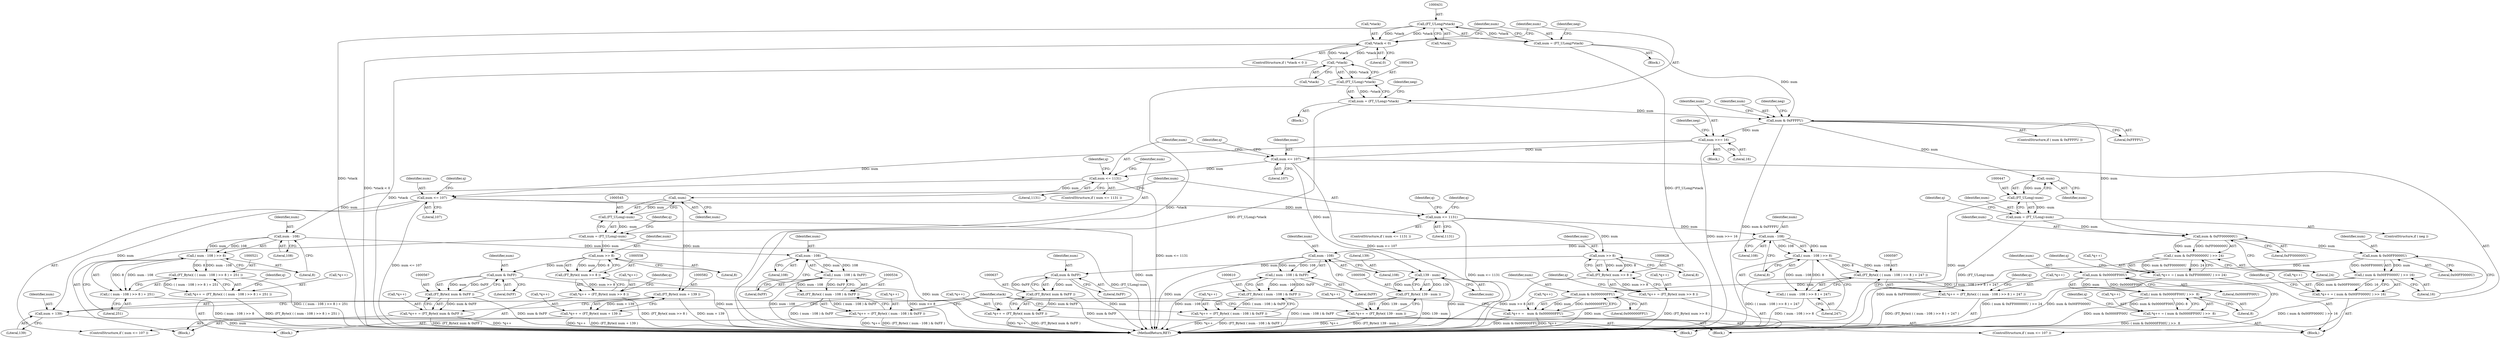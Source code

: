 digraph "0_savannah_beecf80a6deecbaf5d264d4f864451bde4fe98b8@pointer" {
"1000430" [label="(Call,(FT_ULong)*stack)"];
"1000411" [label="(Call,*stack < 0)"];
"1000430" [label="(Call,(FT_ULong)*stack)"];
"1000420" [label="(Call,-*stack)"];
"1000418" [label="(Call,(FT_ULong)-*stack)"];
"1000416" [label="(Call,num = (FT_ULong)-*stack)"];
"1000438" [label="(Call,num & 0xFFFFU)"];
"1000448" [label="(Call,-num)"];
"1000446" [label="(Call,(FT_ULong)-num)"];
"1000444" [label="(Call,num = (FT_ULong)-num)"];
"1000460" [label="(Call,num & 0xFF000000U)"];
"1000459" [label="(Call,( num & 0xFF000000U ) >> 24)"];
"1000455" [label="(Call,*q++ = ( num & 0xFF000000U ) >> 24)"];
"1000469" [label="(Call,num & 0x00FF0000U)"];
"1000468" [label="(Call,( num & 0x00FF0000U ) >> 16)"];
"1000464" [label="(Call,*q++ = ( num & 0x00FF0000U ) >> 16)"];
"1000478" [label="(Call,num & 0x0000FF00U)"];
"1000477" [label="(Call,( num & 0x0000FF00U ) >>  8)"];
"1000473" [label="(Call,*q++ = ( num & 0x0000FF00U ) >>  8)"];
"1000486" [label="(Call,num & 0x000000FFU)"];
"1000482" [label="(Call,*q++ =   num & 0x000000FFU)"];
"1000491" [label="(Call,num >>= 16)"];
"1000498" [label="(Call,num <= 107)"];
"1000507" [label="(Call,139 - num)"];
"1000505" [label="(Call,(FT_Byte)( 139 - num ))"];
"1000501" [label="(Call,*q++ = (FT_Byte)( 139 - num ))"];
"1000512" [label="(Call,num <= 1131)"];
"1000524" [label="(Call,num - 108)"];
"1000523" [label="(Call,( num - 108 ) >> 8)"];
"1000520" [label="(Call,(FT_Byte)( ( ( num - 108 ) >> 8 ) + 251 ))"];
"1000516" [label="(Call,*q++ = (FT_Byte)( ( ( num - 108 ) >> 8 ) + 251 ))"];
"1000522" [label="(Call,( ( num - 108 ) >> 8 ) + 251)"];
"1000536" [label="(Call,num - 108)"];
"1000535" [label="(Call,( num - 108 ) & 0xFF)"];
"1000533" [label="(Call,(FT_Byte)( ( num - 108 ) & 0xFF ))"];
"1000529" [label="(Call,*q++ = (FT_Byte)( ( num - 108 ) & 0xFF ))"];
"1000546" [label="(Call,-num)"];
"1000544" [label="(Call,(FT_ULong)-num)"];
"1000542" [label="(Call,num = (FT_ULong)-num)"];
"1000559" [label="(Call,num >> 8)"];
"1000557" [label="(Call,(FT_Byte)( num >> 8 ))"];
"1000553" [label="(Call,*q++ = (FT_Byte)( num >> 8 ))"];
"1000568" [label="(Call,num & 0xFF)"];
"1000566" [label="(Call,(FT_Byte)( num & 0xFF ))"];
"1000562" [label="(Call,*q++ = (FT_Byte)( num & 0xFF ))"];
"1000574" [label="(Call,num <= 107)"];
"1000581" [label="(Call,(FT_Byte)( num + 139 ))"];
"1000577" [label="(Call,*q++ = (FT_Byte)( num + 139 ))"];
"1000583" [label="(Call,num + 139)"];
"1000588" [label="(Call,num <= 1131)"];
"1000600" [label="(Call,num - 108)"];
"1000599" [label="(Call,( num - 108 ) >> 8)"];
"1000596" [label="(Call,(FT_Byte)( ( ( num - 108 ) >> 8 ) + 247 ))"];
"1000592" [label="(Call,*q++ = (FT_Byte)( ( ( num - 108 ) >> 8 ) + 247 ))"];
"1000598" [label="(Call,( ( num - 108 ) >> 8 ) + 247)"];
"1000612" [label="(Call,num - 108)"];
"1000611" [label="(Call,( num - 108 ) & 0xFF)"];
"1000609" [label="(Call,(FT_Byte)( ( num - 108 ) & 0xFF ))"];
"1000605" [label="(Call,*q++ = (FT_Byte)( ( num - 108 ) & 0xFF ))"];
"1000629" [label="(Call,num >> 8)"];
"1000627" [label="(Call,(FT_Byte)( num >> 8 ))"];
"1000623" [label="(Call,*q++ = (FT_Byte)( num >> 8 ))"];
"1000638" [label="(Call,num & 0xFF)"];
"1000636" [label="(Call,(FT_Byte)( num & 0xFF ))"];
"1000632" [label="(Call,*q++ = (FT_Byte)( num & 0xFF ))"];
"1000428" [label="(Call,num = (FT_ULong)*stack)"];
"1000561" [label="(Literal,8)"];
"1000519" [label="(Identifier,q)"];
"1000482" [label="(Call,*q++ =   num & 0x000000FFU)"];
"1000453" [label="(Identifier,q)"];
"1000515" [label="(Block,)"];
"1000477" [label="(Call,( num & 0x0000FF00U ) >>  8)"];
"1000509" [label="(Identifier,num)"];
"1000464" [label="(Call,*q++ = ( num & 0x00FF0000U ) >> 16)"];
"1000469" [label="(Call,num & 0x00FF0000U)"];
"1000547" [label="(Identifier,num)"];
"1000533" [label="(Call,(FT_Byte)( ( num - 108 ) & 0xFF ))"];
"1000595" [label="(Identifier,q)"];
"1000449" [label="(Identifier,num)"];
"1000590" [label="(Literal,1131)"];
"1000551" [label="(Identifier,q)"];
"1000526" [label="(Literal,108)"];
"1000514" [label="(Literal,1131)"];
"1000500" [label="(Literal,107)"];
"1000528" [label="(Literal,251)"];
"1000573" [label="(ControlStructure,if ( num <= 107 ))"];
"1000487" [label="(Identifier,num)"];
"1000495" [label="(Identifier,neg)"];
"1000568" [label="(Call,num & 0xFF)"];
"1000635" [label="(Identifier,q)"];
"1000485" [label="(Identifier,q)"];
"1000577" [label="(Call,*q++ = (FT_Byte)( num + 139 ))"];
"1000492" [label="(Identifier,num)"];
"1000470" [label="(Identifier,num)"];
"1000505" [label="(Call,(FT_Byte)( 139 - num ))"];
"1000532" [label="(Identifier,q)"];
"1000415" [label="(Block,)"];
"1000601" [label="(Identifier,num)"];
"1000444" [label="(Call,num = (FT_ULong)-num)"];
"1000491" [label="(Call,num >>= 16)"];
"1000608" [label="(Identifier,q)"];
"1000517" [label="(Call,*q++)"];
"1000614" [label="(Literal,108)"];
"1000615" [label="(Literal,0xFF)"];
"1000632" [label="(Call,*q++ = (FT_Byte)( num & 0xFF ))"];
"1000542" [label="(Call,num = (FT_ULong)-num)"];
"1000591" [label="(Block,)"];
"1000418" [label="(Call,(FT_ULong)-*stack)"];
"1000479" [label="(Identifier,num)"];
"1000437" [label="(ControlStructure,if ( num & 0xFFFFU ))"];
"1000605" [label="(Call,*q++ = (FT_Byte)( ( num - 108 ) & 0xFF ))"];
"1000504" [label="(Identifier,q)"];
"1000502" [label="(Call,*q++)"];
"1000530" [label="(Call,*q++)"];
"1000455" [label="(Call,*q++ = ( num & 0xFF000000U ) >> 24)"];
"1000513" [label="(Identifier,num)"];
"1000611" [label="(Call,( num - 108 ) & 0xFF)"];
"1000583" [label="(Call,num + 139)"];
"1000461" [label="(Identifier,num)"];
"1000421" [label="(Call,*stack)"];
"1000435" [label="(Identifier,neg)"];
"1000587" [label="(ControlStructure,if ( num <= 1131 ))"];
"1000478" [label="(Call,num & 0x0000FF00U)"];
"1000630" [label="(Identifier,num)"];
"1000498" [label="(Call,num <= 107)"];
"1000565" [label="(Identifier,q)"];
"1000569" [label="(Identifier,num)"];
"1000640" [label="(Literal,0xFF)"];
"1000603" [label="(Literal,8)"];
"1000639" [label="(Identifier,num)"];
"1000432" [label="(Call,*stack)"];
"1000428" [label="(Call,num = (FT_ULong)*stack)"];
"1000536" [label="(Call,num - 108)"];
"1000541" [label="(Block,)"];
"1000623" [label="(Call,*q++ = (FT_Byte)( num >> 8 ))"];
"1000483" [label="(Call,*q++)"];
"1001026" [label="(MethodReturn,RET)"];
"1000459" [label="(Call,( num & 0xFF000000U ) >> 24)"];
"1000575" [label="(Identifier,num)"];
"1000581" [label="(Call,(FT_Byte)( num + 139 ))"];
"1000636" [label="(Call,(FT_Byte)( num & 0xFF ))"];
"1000493" [label="(Literal,16)"];
"1000546" [label="(Call,-num)"];
"1000481" [label="(Literal,8)"];
"1000499" [label="(Identifier,num)"];
"1000633" [label="(Call,*q++)"];
"1000535" [label="(Call,( num - 108 ) & 0xFF)"];
"1000617" [label="(Block,)"];
"1000642" [label="(Identifier,stack)"];
"1000593" [label="(Call,*q++)"];
"1000613" [label="(Identifier,num)"];
"1000589" [label="(Identifier,num)"];
"1000430" [label="(Call,(FT_ULong)*stack)"];
"1000474" [label="(Call,*q++)"];
"1000448" [label="(Call,-num)"];
"1000438" [label="(Call,num & 0xFFFFU)"];
"1000446" [label="(Call,(FT_ULong)-num)"];
"1000488" [label="(Literal,0x000000FFU)"];
"1000417" [label="(Identifier,num)"];
"1000559" [label="(Call,num >> 8)"];
"1000497" [label="(ControlStructure,if ( num <= 107 ))"];
"1000529" [label="(Call,*q++ = (FT_Byte)( ( num - 108 ) & 0xFF ))"];
"1000580" [label="(Identifier,q)"];
"1000463" [label="(Literal,24)"];
"1000439" [label="(Identifier,num)"];
"1000443" [label="(Identifier,neg)"];
"1000507" [label="(Call,139 - num)"];
"1000486" [label="(Call,num & 0x000000FFU)"];
"1000537" [label="(Identifier,num)"];
"1000631" [label="(Literal,8)"];
"1000599" [label="(Call,( num - 108 ) >> 8)"];
"1000585" [label="(Literal,139)"];
"1000578" [label="(Call,*q++)"];
"1000588" [label="(Call,num <= 1131)"];
"1000570" [label="(Literal,0xFF)"];
"1000511" [label="(ControlStructure,if ( num <= 1131 ))"];
"1000520" [label="(Call,(FT_Byte)( ( ( num - 108 ) >> 8 ) + 251 ))"];
"1000629" [label="(Call,num >> 8)"];
"1000516" [label="(Call,*q++ = (FT_Byte)( ( ( num - 108 ) >> 8 ) + 251 ))"];
"1000411" [label="(Call,*stack < 0)"];
"1000627" [label="(Call,(FT_Byte)( num >> 8 ))"];
"1000442" [label="(ControlStructure,if ( neg ))"];
"1000501" [label="(Call,*q++ = (FT_Byte)( 139 - num ))"];
"1000576" [label="(Literal,107)"];
"1000609" [label="(Call,(FT_Byte)( ( num - 108 ) & 0xFF ))"];
"1000574" [label="(Call,num <= 107)"];
"1000462" [label="(Literal,0xFF000000U)"];
"1000584" [label="(Identifier,num)"];
"1000429" [label="(Identifier,num)"];
"1000624" [label="(Call,*q++)"];
"1000460" [label="(Call,num & 0xFF000000U)"];
"1000468" [label="(Call,( num & 0x00FF0000U ) >> 16)"];
"1000420" [label="(Call,-*stack)"];
"1000456" [label="(Call,*q++)"];
"1000471" [label="(Literal,0x00FF0000U)"];
"1000476" [label="(Identifier,q)"];
"1000563" [label="(Call,*q++)"];
"1000638" [label="(Call,num & 0xFF)"];
"1000539" [label="(Literal,0xFF)"];
"1000600" [label="(Call,num - 108)"];
"1000410" [label="(ControlStructure,if ( *stack < 0 ))"];
"1000465" [label="(Call,*q++)"];
"1000602" [label="(Literal,108)"];
"1000557" [label="(Call,(FT_Byte)( num >> 8 ))"];
"1000525" [label="(Identifier,num)"];
"1000554" [label="(Call,*q++)"];
"1000604" [label="(Literal,247)"];
"1000560" [label="(Identifier,num)"];
"1000440" [label="(Literal,0xFFFFU)"];
"1000512" [label="(Call,num <= 1131)"];
"1000480" [label="(Literal,0x0000FF00U)"];
"1000527" [label="(Literal,8)"];
"1000424" [label="(Identifier,neg)"];
"1000427" [label="(Block,)"];
"1000553" [label="(Call,*q++ = (FT_Byte)( num >> 8 ))"];
"1000522" [label="(Call,( ( num - 108 ) >> 8 ) + 251)"];
"1000441" [label="(Block,)"];
"1000621" [label="(Identifier,q)"];
"1000562" [label="(Call,*q++ = (FT_Byte)( num & 0xFF ))"];
"1000566" [label="(Call,(FT_Byte)( num & 0xFF ))"];
"1000524" [label="(Call,num - 108)"];
"1000467" [label="(Identifier,q)"];
"1000598" [label="(Call,( ( num - 108 ) >> 8 ) + 247)"];
"1000544" [label="(Call,(FT_ULong)-num)"];
"1000592" [label="(Call,*q++ = (FT_Byte)( ( ( num - 108 ) >> 8 ) + 247 ))"];
"1000606" [label="(Call,*q++)"];
"1000472" [label="(Literal,16)"];
"1000445" [label="(Identifier,num)"];
"1000538" [label="(Literal,108)"];
"1000414" [label="(Literal,0)"];
"1000543" [label="(Identifier,num)"];
"1000596" [label="(Call,(FT_Byte)( ( ( num - 108 ) >> 8 ) + 247 ))"];
"1000612" [label="(Call,num - 108)"];
"1000508" [label="(Literal,139)"];
"1000523" [label="(Call,( num - 108 ) >> 8)"];
"1000416" [label="(Call,num = (FT_ULong)-*stack)"];
"1000412" [label="(Call,*stack)"];
"1000473" [label="(Call,*q++ = ( num & 0x0000FF00U ) >>  8)"];
"1000490" [label="(Block,)"];
"1000430" -> "1000428"  [label="AST: "];
"1000430" -> "1000432"  [label="CFG: "];
"1000431" -> "1000430"  [label="AST: "];
"1000432" -> "1000430"  [label="AST: "];
"1000428" -> "1000430"  [label="CFG: "];
"1000430" -> "1001026"  [label="DDG: *stack"];
"1000430" -> "1000411"  [label="DDG: *stack"];
"1000430" -> "1000428"  [label="DDG: *stack"];
"1000411" -> "1000430"  [label="DDG: *stack"];
"1000411" -> "1000410"  [label="AST: "];
"1000411" -> "1000414"  [label="CFG: "];
"1000412" -> "1000411"  [label="AST: "];
"1000414" -> "1000411"  [label="AST: "];
"1000417" -> "1000411"  [label="CFG: "];
"1000429" -> "1000411"  [label="CFG: "];
"1000411" -> "1001026"  [label="DDG: *stack < 0"];
"1000420" -> "1000411"  [label="DDG: *stack"];
"1000411" -> "1000420"  [label="DDG: *stack"];
"1000420" -> "1000418"  [label="AST: "];
"1000420" -> "1000421"  [label="CFG: "];
"1000421" -> "1000420"  [label="AST: "];
"1000418" -> "1000420"  [label="CFG: "];
"1000420" -> "1001026"  [label="DDG: *stack"];
"1000420" -> "1000418"  [label="DDG: *stack"];
"1000418" -> "1000416"  [label="AST: "];
"1000419" -> "1000418"  [label="AST: "];
"1000416" -> "1000418"  [label="CFG: "];
"1000418" -> "1001026"  [label="DDG: -*stack"];
"1000418" -> "1000416"  [label="DDG: -*stack"];
"1000416" -> "1000415"  [label="AST: "];
"1000417" -> "1000416"  [label="AST: "];
"1000424" -> "1000416"  [label="CFG: "];
"1000416" -> "1001026"  [label="DDG: (FT_ULong)-*stack"];
"1000416" -> "1000438"  [label="DDG: num"];
"1000438" -> "1000437"  [label="AST: "];
"1000438" -> "1000440"  [label="CFG: "];
"1000439" -> "1000438"  [label="AST: "];
"1000440" -> "1000438"  [label="AST: "];
"1000443" -> "1000438"  [label="CFG: "];
"1000492" -> "1000438"  [label="CFG: "];
"1000438" -> "1001026"  [label="DDG: num & 0xFFFFU"];
"1000428" -> "1000438"  [label="DDG: num"];
"1000438" -> "1000448"  [label="DDG: num"];
"1000438" -> "1000460"  [label="DDG: num"];
"1000438" -> "1000491"  [label="DDG: num"];
"1000448" -> "1000446"  [label="AST: "];
"1000448" -> "1000449"  [label="CFG: "];
"1000449" -> "1000448"  [label="AST: "];
"1000446" -> "1000448"  [label="CFG: "];
"1000448" -> "1000446"  [label="DDG: num"];
"1000446" -> "1000444"  [label="AST: "];
"1000447" -> "1000446"  [label="AST: "];
"1000444" -> "1000446"  [label="CFG: "];
"1000446" -> "1001026"  [label="DDG: -num"];
"1000446" -> "1000444"  [label="DDG: -num"];
"1000444" -> "1000442"  [label="AST: "];
"1000445" -> "1000444"  [label="AST: "];
"1000453" -> "1000444"  [label="CFG: "];
"1000444" -> "1001026"  [label="DDG: (FT_ULong)-num"];
"1000444" -> "1000460"  [label="DDG: num"];
"1000460" -> "1000459"  [label="AST: "];
"1000460" -> "1000462"  [label="CFG: "];
"1000461" -> "1000460"  [label="AST: "];
"1000462" -> "1000460"  [label="AST: "];
"1000463" -> "1000460"  [label="CFG: "];
"1000460" -> "1000459"  [label="DDG: num"];
"1000460" -> "1000459"  [label="DDG: 0xFF000000U"];
"1000460" -> "1000469"  [label="DDG: num"];
"1000459" -> "1000455"  [label="AST: "];
"1000459" -> "1000463"  [label="CFG: "];
"1000463" -> "1000459"  [label="AST: "];
"1000455" -> "1000459"  [label="CFG: "];
"1000459" -> "1001026"  [label="DDG: num & 0xFF000000U"];
"1000459" -> "1000455"  [label="DDG: num & 0xFF000000U"];
"1000459" -> "1000455"  [label="DDG: 24"];
"1000455" -> "1000441"  [label="AST: "];
"1000456" -> "1000455"  [label="AST: "];
"1000467" -> "1000455"  [label="CFG: "];
"1000455" -> "1001026"  [label="DDG: ( num & 0xFF000000U ) >> 24"];
"1000469" -> "1000468"  [label="AST: "];
"1000469" -> "1000471"  [label="CFG: "];
"1000470" -> "1000469"  [label="AST: "];
"1000471" -> "1000469"  [label="AST: "];
"1000472" -> "1000469"  [label="CFG: "];
"1000469" -> "1000468"  [label="DDG: num"];
"1000469" -> "1000468"  [label="DDG: 0x00FF0000U"];
"1000469" -> "1000478"  [label="DDG: num"];
"1000468" -> "1000464"  [label="AST: "];
"1000468" -> "1000472"  [label="CFG: "];
"1000472" -> "1000468"  [label="AST: "];
"1000464" -> "1000468"  [label="CFG: "];
"1000468" -> "1001026"  [label="DDG: num & 0x00FF0000U"];
"1000468" -> "1000464"  [label="DDG: num & 0x00FF0000U"];
"1000468" -> "1000464"  [label="DDG: 16"];
"1000464" -> "1000441"  [label="AST: "];
"1000465" -> "1000464"  [label="AST: "];
"1000476" -> "1000464"  [label="CFG: "];
"1000464" -> "1001026"  [label="DDG: ( num & 0x00FF0000U ) >> 16"];
"1000478" -> "1000477"  [label="AST: "];
"1000478" -> "1000480"  [label="CFG: "];
"1000479" -> "1000478"  [label="AST: "];
"1000480" -> "1000478"  [label="AST: "];
"1000481" -> "1000478"  [label="CFG: "];
"1000478" -> "1000477"  [label="DDG: num"];
"1000478" -> "1000477"  [label="DDG: 0x0000FF00U"];
"1000478" -> "1000486"  [label="DDG: num"];
"1000477" -> "1000473"  [label="AST: "];
"1000477" -> "1000481"  [label="CFG: "];
"1000481" -> "1000477"  [label="AST: "];
"1000473" -> "1000477"  [label="CFG: "];
"1000477" -> "1001026"  [label="DDG: num & 0x0000FF00U"];
"1000477" -> "1000473"  [label="DDG: num & 0x0000FF00U"];
"1000477" -> "1000473"  [label="DDG: 8"];
"1000473" -> "1000441"  [label="AST: "];
"1000474" -> "1000473"  [label="AST: "];
"1000485" -> "1000473"  [label="CFG: "];
"1000473" -> "1001026"  [label="DDG: ( num & 0x0000FF00U ) >>  8"];
"1000486" -> "1000482"  [label="AST: "];
"1000486" -> "1000488"  [label="CFG: "];
"1000487" -> "1000486"  [label="AST: "];
"1000488" -> "1000486"  [label="AST: "];
"1000482" -> "1000486"  [label="CFG: "];
"1000486" -> "1001026"  [label="DDG: num"];
"1000486" -> "1000482"  [label="DDG: num"];
"1000486" -> "1000482"  [label="DDG: 0x000000FFU"];
"1000482" -> "1000441"  [label="AST: "];
"1000483" -> "1000482"  [label="AST: "];
"1000642" -> "1000482"  [label="CFG: "];
"1000482" -> "1001026"  [label="DDG: num & 0x000000FFU"];
"1000482" -> "1001026"  [label="DDG: *q++"];
"1000491" -> "1000490"  [label="AST: "];
"1000491" -> "1000493"  [label="CFG: "];
"1000492" -> "1000491"  [label="AST: "];
"1000493" -> "1000491"  [label="AST: "];
"1000495" -> "1000491"  [label="CFG: "];
"1000491" -> "1001026"  [label="DDG: num >>= 16"];
"1000491" -> "1000498"  [label="DDG: num"];
"1000491" -> "1000574"  [label="DDG: num"];
"1000498" -> "1000497"  [label="AST: "];
"1000498" -> "1000500"  [label="CFG: "];
"1000499" -> "1000498"  [label="AST: "];
"1000500" -> "1000498"  [label="AST: "];
"1000504" -> "1000498"  [label="CFG: "];
"1000513" -> "1000498"  [label="CFG: "];
"1000498" -> "1001026"  [label="DDG: num <= 107"];
"1000498" -> "1000507"  [label="DDG: num"];
"1000498" -> "1000512"  [label="DDG: num"];
"1000507" -> "1000505"  [label="AST: "];
"1000507" -> "1000509"  [label="CFG: "];
"1000508" -> "1000507"  [label="AST: "];
"1000509" -> "1000507"  [label="AST: "];
"1000505" -> "1000507"  [label="CFG: "];
"1000507" -> "1001026"  [label="DDG: num"];
"1000507" -> "1000505"  [label="DDG: 139"];
"1000507" -> "1000505"  [label="DDG: num"];
"1000505" -> "1000501"  [label="AST: "];
"1000506" -> "1000505"  [label="AST: "];
"1000501" -> "1000505"  [label="CFG: "];
"1000505" -> "1001026"  [label="DDG: 139 - num"];
"1000505" -> "1000501"  [label="DDG: 139 - num"];
"1000501" -> "1000497"  [label="AST: "];
"1000502" -> "1000501"  [label="AST: "];
"1000642" -> "1000501"  [label="CFG: "];
"1000501" -> "1001026"  [label="DDG: *q++"];
"1000501" -> "1001026"  [label="DDG: (FT_Byte)( 139 - num )"];
"1000512" -> "1000511"  [label="AST: "];
"1000512" -> "1000514"  [label="CFG: "];
"1000513" -> "1000512"  [label="AST: "];
"1000514" -> "1000512"  [label="AST: "];
"1000519" -> "1000512"  [label="CFG: "];
"1000543" -> "1000512"  [label="CFG: "];
"1000512" -> "1001026"  [label="DDG: num <= 1131"];
"1000512" -> "1000524"  [label="DDG: num"];
"1000512" -> "1000546"  [label="DDG: num"];
"1000524" -> "1000523"  [label="AST: "];
"1000524" -> "1000526"  [label="CFG: "];
"1000525" -> "1000524"  [label="AST: "];
"1000526" -> "1000524"  [label="AST: "];
"1000527" -> "1000524"  [label="CFG: "];
"1000524" -> "1000523"  [label="DDG: num"];
"1000524" -> "1000523"  [label="DDG: 108"];
"1000524" -> "1000536"  [label="DDG: num"];
"1000523" -> "1000522"  [label="AST: "];
"1000523" -> "1000527"  [label="CFG: "];
"1000527" -> "1000523"  [label="AST: "];
"1000528" -> "1000523"  [label="CFG: "];
"1000523" -> "1000520"  [label="DDG: num - 108"];
"1000523" -> "1000520"  [label="DDG: 8"];
"1000523" -> "1000522"  [label="DDG: num - 108"];
"1000523" -> "1000522"  [label="DDG: 8"];
"1000520" -> "1000516"  [label="AST: "];
"1000520" -> "1000522"  [label="CFG: "];
"1000521" -> "1000520"  [label="AST: "];
"1000522" -> "1000520"  [label="AST: "];
"1000516" -> "1000520"  [label="CFG: "];
"1000520" -> "1001026"  [label="DDG: ( ( num - 108 ) >> 8 ) + 251"];
"1000520" -> "1000516"  [label="DDG: ( ( num - 108 ) >> 8 ) + 251"];
"1000516" -> "1000515"  [label="AST: "];
"1000517" -> "1000516"  [label="AST: "];
"1000532" -> "1000516"  [label="CFG: "];
"1000516" -> "1001026"  [label="DDG: (FT_Byte)( ( ( num - 108 ) >> 8 ) + 251 )"];
"1000522" -> "1000528"  [label="CFG: "];
"1000528" -> "1000522"  [label="AST: "];
"1000522" -> "1001026"  [label="DDG: ( num - 108 ) >> 8"];
"1000536" -> "1000535"  [label="AST: "];
"1000536" -> "1000538"  [label="CFG: "];
"1000537" -> "1000536"  [label="AST: "];
"1000538" -> "1000536"  [label="AST: "];
"1000539" -> "1000536"  [label="CFG: "];
"1000536" -> "1001026"  [label="DDG: num"];
"1000536" -> "1000535"  [label="DDG: num"];
"1000536" -> "1000535"  [label="DDG: 108"];
"1000535" -> "1000533"  [label="AST: "];
"1000535" -> "1000539"  [label="CFG: "];
"1000539" -> "1000535"  [label="AST: "];
"1000533" -> "1000535"  [label="CFG: "];
"1000535" -> "1001026"  [label="DDG: num - 108"];
"1000535" -> "1000533"  [label="DDG: num - 108"];
"1000535" -> "1000533"  [label="DDG: 0xFF"];
"1000533" -> "1000529"  [label="AST: "];
"1000534" -> "1000533"  [label="AST: "];
"1000529" -> "1000533"  [label="CFG: "];
"1000533" -> "1001026"  [label="DDG: ( num - 108 ) & 0xFF"];
"1000533" -> "1000529"  [label="DDG: ( num - 108 ) & 0xFF"];
"1000529" -> "1000515"  [label="AST: "];
"1000530" -> "1000529"  [label="AST: "];
"1000642" -> "1000529"  [label="CFG: "];
"1000529" -> "1001026"  [label="DDG: (FT_Byte)( ( num - 108 ) & 0xFF )"];
"1000529" -> "1001026"  [label="DDG: *q++"];
"1000546" -> "1000544"  [label="AST: "];
"1000546" -> "1000547"  [label="CFG: "];
"1000547" -> "1000546"  [label="AST: "];
"1000544" -> "1000546"  [label="CFG: "];
"1000546" -> "1000544"  [label="DDG: num"];
"1000544" -> "1000542"  [label="AST: "];
"1000545" -> "1000544"  [label="AST: "];
"1000542" -> "1000544"  [label="CFG: "];
"1000544" -> "1001026"  [label="DDG: -num"];
"1000544" -> "1000542"  [label="DDG: -num"];
"1000542" -> "1000541"  [label="AST: "];
"1000543" -> "1000542"  [label="AST: "];
"1000551" -> "1000542"  [label="CFG: "];
"1000542" -> "1001026"  [label="DDG: (FT_ULong)-num"];
"1000542" -> "1000559"  [label="DDG: num"];
"1000559" -> "1000557"  [label="AST: "];
"1000559" -> "1000561"  [label="CFG: "];
"1000560" -> "1000559"  [label="AST: "];
"1000561" -> "1000559"  [label="AST: "];
"1000557" -> "1000559"  [label="CFG: "];
"1000559" -> "1000557"  [label="DDG: num"];
"1000559" -> "1000557"  [label="DDG: 8"];
"1000559" -> "1000568"  [label="DDG: num"];
"1000557" -> "1000553"  [label="AST: "];
"1000558" -> "1000557"  [label="AST: "];
"1000553" -> "1000557"  [label="CFG: "];
"1000557" -> "1001026"  [label="DDG: num >> 8"];
"1000557" -> "1000553"  [label="DDG: num >> 8"];
"1000553" -> "1000541"  [label="AST: "];
"1000554" -> "1000553"  [label="AST: "];
"1000565" -> "1000553"  [label="CFG: "];
"1000553" -> "1001026"  [label="DDG: (FT_Byte)( num >> 8 )"];
"1000568" -> "1000566"  [label="AST: "];
"1000568" -> "1000570"  [label="CFG: "];
"1000569" -> "1000568"  [label="AST: "];
"1000570" -> "1000568"  [label="AST: "];
"1000566" -> "1000568"  [label="CFG: "];
"1000568" -> "1001026"  [label="DDG: num"];
"1000568" -> "1000566"  [label="DDG: num"];
"1000568" -> "1000566"  [label="DDG: 0xFF"];
"1000566" -> "1000562"  [label="AST: "];
"1000567" -> "1000566"  [label="AST: "];
"1000562" -> "1000566"  [label="CFG: "];
"1000566" -> "1001026"  [label="DDG: num & 0xFF"];
"1000566" -> "1000562"  [label="DDG: num & 0xFF"];
"1000562" -> "1000541"  [label="AST: "];
"1000563" -> "1000562"  [label="AST: "];
"1000642" -> "1000562"  [label="CFG: "];
"1000562" -> "1001026"  [label="DDG: *q++"];
"1000562" -> "1001026"  [label="DDG: (FT_Byte)( num & 0xFF )"];
"1000574" -> "1000573"  [label="AST: "];
"1000574" -> "1000576"  [label="CFG: "];
"1000575" -> "1000574"  [label="AST: "];
"1000576" -> "1000574"  [label="AST: "];
"1000580" -> "1000574"  [label="CFG: "];
"1000589" -> "1000574"  [label="CFG: "];
"1000574" -> "1001026"  [label="DDG: num <= 107"];
"1000574" -> "1000581"  [label="DDG: num"];
"1000574" -> "1000583"  [label="DDG: num"];
"1000574" -> "1000588"  [label="DDG: num"];
"1000581" -> "1000577"  [label="AST: "];
"1000581" -> "1000583"  [label="CFG: "];
"1000582" -> "1000581"  [label="AST: "];
"1000583" -> "1000581"  [label="AST: "];
"1000577" -> "1000581"  [label="CFG: "];
"1000581" -> "1001026"  [label="DDG: num + 139"];
"1000581" -> "1000577"  [label="DDG: num + 139"];
"1000577" -> "1000573"  [label="AST: "];
"1000578" -> "1000577"  [label="AST: "];
"1000642" -> "1000577"  [label="CFG: "];
"1000577" -> "1001026"  [label="DDG: *q++"];
"1000577" -> "1001026"  [label="DDG: (FT_Byte)( num + 139 )"];
"1000583" -> "1000585"  [label="CFG: "];
"1000584" -> "1000583"  [label="AST: "];
"1000585" -> "1000583"  [label="AST: "];
"1000583" -> "1001026"  [label="DDG: num"];
"1000588" -> "1000587"  [label="AST: "];
"1000588" -> "1000590"  [label="CFG: "];
"1000589" -> "1000588"  [label="AST: "];
"1000590" -> "1000588"  [label="AST: "];
"1000595" -> "1000588"  [label="CFG: "];
"1000621" -> "1000588"  [label="CFG: "];
"1000588" -> "1001026"  [label="DDG: num <= 1131"];
"1000588" -> "1000600"  [label="DDG: num"];
"1000588" -> "1000629"  [label="DDG: num"];
"1000600" -> "1000599"  [label="AST: "];
"1000600" -> "1000602"  [label="CFG: "];
"1000601" -> "1000600"  [label="AST: "];
"1000602" -> "1000600"  [label="AST: "];
"1000603" -> "1000600"  [label="CFG: "];
"1000600" -> "1000599"  [label="DDG: num"];
"1000600" -> "1000599"  [label="DDG: 108"];
"1000600" -> "1000612"  [label="DDG: num"];
"1000599" -> "1000598"  [label="AST: "];
"1000599" -> "1000603"  [label="CFG: "];
"1000603" -> "1000599"  [label="AST: "];
"1000604" -> "1000599"  [label="CFG: "];
"1000599" -> "1000596"  [label="DDG: num - 108"];
"1000599" -> "1000596"  [label="DDG: 8"];
"1000599" -> "1000598"  [label="DDG: num - 108"];
"1000599" -> "1000598"  [label="DDG: 8"];
"1000596" -> "1000592"  [label="AST: "];
"1000596" -> "1000598"  [label="CFG: "];
"1000597" -> "1000596"  [label="AST: "];
"1000598" -> "1000596"  [label="AST: "];
"1000592" -> "1000596"  [label="CFG: "];
"1000596" -> "1001026"  [label="DDG: ( ( num - 108 ) >> 8 ) + 247"];
"1000596" -> "1000592"  [label="DDG: ( ( num - 108 ) >> 8 ) + 247"];
"1000592" -> "1000591"  [label="AST: "];
"1000593" -> "1000592"  [label="AST: "];
"1000608" -> "1000592"  [label="CFG: "];
"1000592" -> "1001026"  [label="DDG: (FT_Byte)( ( ( num - 108 ) >> 8 ) + 247 )"];
"1000598" -> "1000604"  [label="CFG: "];
"1000604" -> "1000598"  [label="AST: "];
"1000598" -> "1001026"  [label="DDG: ( num - 108 ) >> 8"];
"1000612" -> "1000611"  [label="AST: "];
"1000612" -> "1000614"  [label="CFG: "];
"1000613" -> "1000612"  [label="AST: "];
"1000614" -> "1000612"  [label="AST: "];
"1000615" -> "1000612"  [label="CFG: "];
"1000612" -> "1001026"  [label="DDG: num"];
"1000612" -> "1000611"  [label="DDG: num"];
"1000612" -> "1000611"  [label="DDG: 108"];
"1000611" -> "1000609"  [label="AST: "];
"1000611" -> "1000615"  [label="CFG: "];
"1000615" -> "1000611"  [label="AST: "];
"1000609" -> "1000611"  [label="CFG: "];
"1000611" -> "1001026"  [label="DDG: num - 108"];
"1000611" -> "1000609"  [label="DDG: num - 108"];
"1000611" -> "1000609"  [label="DDG: 0xFF"];
"1000609" -> "1000605"  [label="AST: "];
"1000610" -> "1000609"  [label="AST: "];
"1000605" -> "1000609"  [label="CFG: "];
"1000609" -> "1001026"  [label="DDG: ( num - 108 ) & 0xFF"];
"1000609" -> "1000605"  [label="DDG: ( num - 108 ) & 0xFF"];
"1000605" -> "1000591"  [label="AST: "];
"1000606" -> "1000605"  [label="AST: "];
"1000642" -> "1000605"  [label="CFG: "];
"1000605" -> "1001026"  [label="DDG: *q++"];
"1000605" -> "1001026"  [label="DDG: (FT_Byte)( ( num - 108 ) & 0xFF )"];
"1000629" -> "1000627"  [label="AST: "];
"1000629" -> "1000631"  [label="CFG: "];
"1000630" -> "1000629"  [label="AST: "];
"1000631" -> "1000629"  [label="AST: "];
"1000627" -> "1000629"  [label="CFG: "];
"1000629" -> "1000627"  [label="DDG: num"];
"1000629" -> "1000627"  [label="DDG: 8"];
"1000629" -> "1000638"  [label="DDG: num"];
"1000627" -> "1000623"  [label="AST: "];
"1000628" -> "1000627"  [label="AST: "];
"1000623" -> "1000627"  [label="CFG: "];
"1000627" -> "1001026"  [label="DDG: num >> 8"];
"1000627" -> "1000623"  [label="DDG: num >> 8"];
"1000623" -> "1000617"  [label="AST: "];
"1000624" -> "1000623"  [label="AST: "];
"1000635" -> "1000623"  [label="CFG: "];
"1000623" -> "1001026"  [label="DDG: (FT_Byte)( num >> 8 )"];
"1000638" -> "1000636"  [label="AST: "];
"1000638" -> "1000640"  [label="CFG: "];
"1000639" -> "1000638"  [label="AST: "];
"1000640" -> "1000638"  [label="AST: "];
"1000636" -> "1000638"  [label="CFG: "];
"1000638" -> "1001026"  [label="DDG: num"];
"1000638" -> "1000636"  [label="DDG: num"];
"1000638" -> "1000636"  [label="DDG: 0xFF"];
"1000636" -> "1000632"  [label="AST: "];
"1000637" -> "1000636"  [label="AST: "];
"1000632" -> "1000636"  [label="CFG: "];
"1000636" -> "1001026"  [label="DDG: num & 0xFF"];
"1000636" -> "1000632"  [label="DDG: num & 0xFF"];
"1000632" -> "1000617"  [label="AST: "];
"1000633" -> "1000632"  [label="AST: "];
"1000642" -> "1000632"  [label="CFG: "];
"1000632" -> "1001026"  [label="DDG: *q++"];
"1000632" -> "1001026"  [label="DDG: (FT_Byte)( num & 0xFF )"];
"1000428" -> "1000427"  [label="AST: "];
"1000429" -> "1000428"  [label="AST: "];
"1000435" -> "1000428"  [label="CFG: "];
"1000428" -> "1001026"  [label="DDG: (FT_ULong)*stack"];
}
